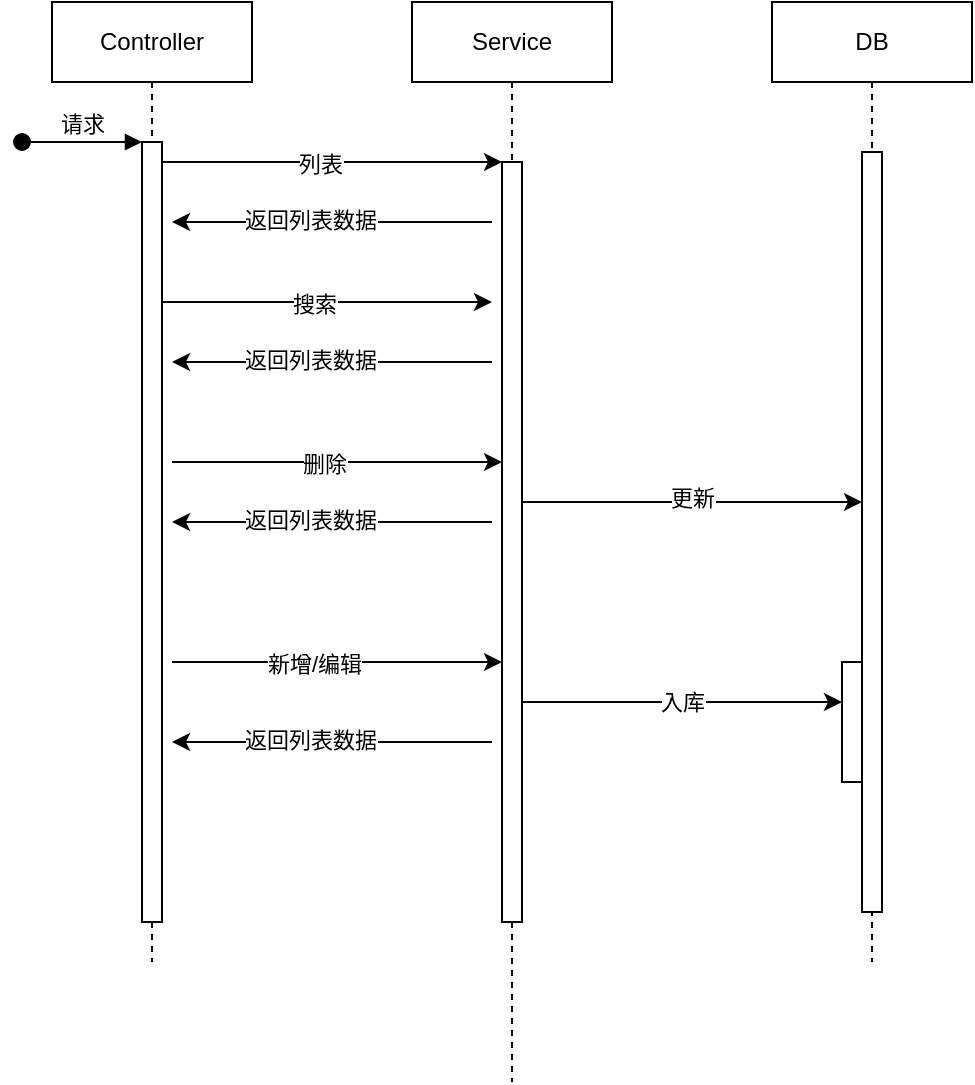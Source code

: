 <mxfile version="24.7.5">
  <diagram name="Page-1" id="2YBvvXClWsGukQMizWep">
    <mxGraphModel dx="1173" dy="629" grid="1" gridSize="10" guides="1" tooltips="1" connect="1" arrows="1" fold="1" page="1" pageScale="1" pageWidth="850" pageHeight="1100" math="0" shadow="0">
      <root>
        <mxCell id="0" />
        <mxCell id="1" parent="0" />
        <mxCell id="v-orQB6IpbNl3rFchHiG-1" value="Controller" style="shape=umlLifeline;perimeter=lifelinePerimeter;whiteSpace=wrap;html=1;container=0;dropTarget=0;collapsible=0;recursiveResize=0;outlineConnect=0;portConstraint=eastwest;newEdgeStyle={&quot;edgeStyle&quot;:&quot;elbowEdgeStyle&quot;,&quot;elbow&quot;:&quot;vertical&quot;,&quot;curved&quot;:0,&quot;rounded&quot;:0};" vertex="1" parent="1">
          <mxGeometry x="40" y="40" width="100" height="480" as="geometry" />
        </mxCell>
        <mxCell id="v-orQB6IpbNl3rFchHiG-2" value="" style="html=1;points=[];perimeter=orthogonalPerimeter;outlineConnect=0;targetShapes=umlLifeline;portConstraint=eastwest;newEdgeStyle={&quot;edgeStyle&quot;:&quot;elbowEdgeStyle&quot;,&quot;elbow&quot;:&quot;vertical&quot;,&quot;curved&quot;:0,&quot;rounded&quot;:0};" vertex="1" parent="v-orQB6IpbNl3rFchHiG-1">
          <mxGeometry x="45" y="70" width="10" height="390" as="geometry" />
        </mxCell>
        <mxCell id="v-orQB6IpbNl3rFchHiG-3" value="请求" style="html=1;verticalAlign=bottom;startArrow=oval;endArrow=block;startSize=8;edgeStyle=elbowEdgeStyle;elbow=vertical;curved=0;rounded=0;" edge="1" parent="v-orQB6IpbNl3rFchHiG-1" target="v-orQB6IpbNl3rFchHiG-2">
          <mxGeometry relative="1" as="geometry">
            <mxPoint x="-15" y="70" as="sourcePoint" />
          </mxGeometry>
        </mxCell>
        <mxCell id="v-orQB6IpbNl3rFchHiG-4" value="Service" style="shape=umlLifeline;perimeter=lifelinePerimeter;whiteSpace=wrap;html=1;container=0;dropTarget=0;collapsible=0;recursiveResize=0;outlineConnect=0;portConstraint=eastwest;newEdgeStyle={&quot;edgeStyle&quot;:&quot;elbowEdgeStyle&quot;,&quot;elbow&quot;:&quot;vertical&quot;,&quot;curved&quot;:0,&quot;rounded&quot;:0};" vertex="1" parent="1">
          <mxGeometry x="220" y="40" width="100" height="540" as="geometry" />
        </mxCell>
        <mxCell id="v-orQB6IpbNl3rFchHiG-5" value="" style="html=1;points=[];perimeter=orthogonalPerimeter;outlineConnect=0;targetShapes=umlLifeline;portConstraint=eastwest;newEdgeStyle={&quot;edgeStyle&quot;:&quot;elbowEdgeStyle&quot;,&quot;elbow&quot;:&quot;vertical&quot;,&quot;curved&quot;:0,&quot;rounded&quot;:0};" vertex="1" parent="v-orQB6IpbNl3rFchHiG-4">
          <mxGeometry x="45" y="80" width="10" height="380" as="geometry" />
        </mxCell>
        <mxCell id="v-orQB6IpbNl3rFchHiG-6" value="" style="endArrow=classic;html=1;rounded=0;" edge="1" parent="1" source="v-orQB6IpbNl3rFchHiG-2">
          <mxGeometry width="50" height="50" relative="1" as="geometry">
            <mxPoint x="400" y="250" as="sourcePoint" />
            <mxPoint x="260" y="190" as="targetPoint" />
          </mxGeometry>
        </mxCell>
        <mxCell id="v-orQB6IpbNl3rFchHiG-7" value="搜索" style="edgeLabel;html=1;align=center;verticalAlign=middle;resizable=0;points=[];" vertex="1" connectable="0" parent="v-orQB6IpbNl3rFchHiG-6">
          <mxGeometry x="-0.079" y="-1" relative="1" as="geometry">
            <mxPoint as="offset" />
          </mxGeometry>
        </mxCell>
        <mxCell id="v-orQB6IpbNl3rFchHiG-8" value="" style="endArrow=classic;html=1;rounded=0;fontSize=17;" edge="1" parent="1" source="v-orQB6IpbNl3rFchHiG-2">
          <mxGeometry width="50" height="50" relative="1" as="geometry">
            <mxPoint x="100" y="120" as="sourcePoint" />
            <mxPoint x="265" y="120" as="targetPoint" />
          </mxGeometry>
        </mxCell>
        <mxCell id="v-orQB6IpbNl3rFchHiG-9" value="列表" style="edgeLabel;html=1;align=center;verticalAlign=middle;resizable=0;points=[];" vertex="1" connectable="0" parent="v-orQB6IpbNl3rFchHiG-8">
          <mxGeometry x="-0.079" y="-1" relative="1" as="geometry">
            <mxPoint as="offset" />
          </mxGeometry>
        </mxCell>
        <mxCell id="v-orQB6IpbNl3rFchHiG-10" value="" style="endArrow=classic;html=1;rounded=0;" edge="1" parent="1">
          <mxGeometry width="50" height="50" relative="1" as="geometry">
            <mxPoint x="260" y="150" as="sourcePoint" />
            <mxPoint x="100" y="150" as="targetPoint" />
          </mxGeometry>
        </mxCell>
        <mxCell id="v-orQB6IpbNl3rFchHiG-11" value="返回列表数据" style="edgeLabel;html=1;align=center;verticalAlign=middle;resizable=0;points=[];" vertex="1" connectable="0" parent="v-orQB6IpbNl3rFchHiG-10">
          <mxGeometry x="0.138" y="-1" relative="1" as="geometry">
            <mxPoint as="offset" />
          </mxGeometry>
        </mxCell>
        <mxCell id="v-orQB6IpbNl3rFchHiG-12" value="" style="endArrow=classic;html=1;rounded=0;" edge="1" parent="1">
          <mxGeometry width="50" height="50" relative="1" as="geometry">
            <mxPoint x="260" y="220" as="sourcePoint" />
            <mxPoint x="100" y="220" as="targetPoint" />
          </mxGeometry>
        </mxCell>
        <mxCell id="v-orQB6IpbNl3rFchHiG-13" value="返回列表数据" style="edgeLabel;html=1;align=center;verticalAlign=middle;resizable=0;points=[];" vertex="1" connectable="0" parent="v-orQB6IpbNl3rFchHiG-12">
          <mxGeometry x="0.138" y="-1" relative="1" as="geometry">
            <mxPoint as="offset" />
          </mxGeometry>
        </mxCell>
        <mxCell id="v-orQB6IpbNl3rFchHiG-14" value="DB" style="shape=umlLifeline;perimeter=lifelinePerimeter;whiteSpace=wrap;html=1;container=0;dropTarget=0;collapsible=0;recursiveResize=0;outlineConnect=0;portConstraint=eastwest;newEdgeStyle={&quot;edgeStyle&quot;:&quot;elbowEdgeStyle&quot;,&quot;elbow&quot;:&quot;vertical&quot;,&quot;curved&quot;:0,&quot;rounded&quot;:0};" vertex="1" parent="1">
          <mxGeometry x="400" y="40" width="100" height="480" as="geometry" />
        </mxCell>
        <mxCell id="v-orQB6IpbNl3rFchHiG-15" value="" style="html=1;points=[];perimeter=orthogonalPerimeter;outlineConnect=0;targetShapes=umlLifeline;portConstraint=eastwest;newEdgeStyle={&quot;edgeStyle&quot;:&quot;elbowEdgeStyle&quot;,&quot;elbow&quot;:&quot;vertical&quot;,&quot;curved&quot;:0,&quot;rounded&quot;:0};" vertex="1" parent="v-orQB6IpbNl3rFchHiG-14">
          <mxGeometry x="45" y="75" width="10" height="380" as="geometry" />
        </mxCell>
        <mxCell id="v-orQB6IpbNl3rFchHiG-16" value="" style="html=1;points=[];perimeter=orthogonalPerimeter;outlineConnect=0;targetShapes=umlLifeline;portConstraint=eastwest;newEdgeStyle={&quot;edgeStyle&quot;:&quot;elbowEdgeStyle&quot;,&quot;elbow&quot;:&quot;vertical&quot;,&quot;curved&quot;:0,&quot;rounded&quot;:0};" vertex="1" parent="v-orQB6IpbNl3rFchHiG-14">
          <mxGeometry x="35" y="330" width="10" height="60" as="geometry" />
        </mxCell>
        <mxCell id="v-orQB6IpbNl3rFchHiG-17" value="" style="endArrow=classic;html=1;rounded=0;" edge="1" parent="1">
          <mxGeometry width="50" height="50" relative="1" as="geometry">
            <mxPoint x="100" y="270" as="sourcePoint" />
            <mxPoint x="265" y="270" as="targetPoint" />
          </mxGeometry>
        </mxCell>
        <mxCell id="v-orQB6IpbNl3rFchHiG-18" value="删除" style="edgeLabel;html=1;align=center;verticalAlign=middle;resizable=0;points=[];" vertex="1" connectable="0" parent="v-orQB6IpbNl3rFchHiG-17">
          <mxGeometry x="-0.079" y="-1" relative="1" as="geometry">
            <mxPoint as="offset" />
          </mxGeometry>
        </mxCell>
        <mxCell id="v-orQB6IpbNl3rFchHiG-19" value="" style="edgeStyle=elbowEdgeStyle;rounded=0;orthogonalLoop=1;jettySize=auto;html=1;elbow=vertical;curved=0;" edge="1" parent="1" source="v-orQB6IpbNl3rFchHiG-5" target="v-orQB6IpbNl3rFchHiG-15">
          <mxGeometry relative="1" as="geometry">
            <Array as="points">
              <mxPoint x="350" y="290" />
            </Array>
          </mxGeometry>
        </mxCell>
        <mxCell id="v-orQB6IpbNl3rFchHiG-20" value="更新" style="edgeLabel;html=1;align=center;verticalAlign=middle;resizable=0;points=[];" vertex="1" connectable="0" parent="v-orQB6IpbNl3rFchHiG-19">
          <mxGeometry x="0.412" y="2" relative="1" as="geometry">
            <mxPoint x="-35" as="offset" />
          </mxGeometry>
        </mxCell>
        <mxCell id="v-orQB6IpbNl3rFchHiG-21" value="" style="endArrow=classic;html=1;rounded=0;" edge="1" parent="1">
          <mxGeometry width="50" height="50" relative="1" as="geometry">
            <mxPoint x="260" y="300" as="sourcePoint" />
            <mxPoint x="100" y="300" as="targetPoint" />
          </mxGeometry>
        </mxCell>
        <mxCell id="v-orQB6IpbNl3rFchHiG-22" value="返回列表数据" style="edgeLabel;html=1;align=center;verticalAlign=middle;resizable=0;points=[];" vertex="1" connectable="0" parent="v-orQB6IpbNl3rFchHiG-21">
          <mxGeometry x="0.138" y="-1" relative="1" as="geometry">
            <mxPoint as="offset" />
          </mxGeometry>
        </mxCell>
        <mxCell id="v-orQB6IpbNl3rFchHiG-23" value="" style="endArrow=classic;html=1;rounded=0;" edge="1" parent="1">
          <mxGeometry width="50" height="50" relative="1" as="geometry">
            <mxPoint x="100" y="370" as="sourcePoint" />
            <mxPoint x="265" y="370" as="targetPoint" />
          </mxGeometry>
        </mxCell>
        <mxCell id="v-orQB6IpbNl3rFchHiG-24" value="新增/编辑" style="edgeLabel;html=1;align=center;verticalAlign=middle;resizable=0;points=[];" vertex="1" connectable="0" parent="v-orQB6IpbNl3rFchHiG-23">
          <mxGeometry x="-0.079" y="-1" relative="1" as="geometry">
            <mxPoint x="-5" as="offset" />
          </mxGeometry>
        </mxCell>
        <mxCell id="v-orQB6IpbNl3rFchHiG-25" value="入库" style="edgeStyle=elbowEdgeStyle;rounded=0;orthogonalLoop=1;jettySize=auto;html=1;elbow=vertical;curved=0;" edge="1" parent="1" source="v-orQB6IpbNl3rFchHiG-5" target="v-orQB6IpbNl3rFchHiG-16">
          <mxGeometry relative="1" as="geometry">
            <Array as="points">
              <mxPoint x="320" y="390" />
            </Array>
          </mxGeometry>
        </mxCell>
        <mxCell id="v-orQB6IpbNl3rFchHiG-26" value="" style="endArrow=classic;html=1;rounded=0;" edge="1" parent="1">
          <mxGeometry width="50" height="50" relative="1" as="geometry">
            <mxPoint x="260" y="410" as="sourcePoint" />
            <mxPoint x="100" y="410" as="targetPoint" />
          </mxGeometry>
        </mxCell>
        <mxCell id="v-orQB6IpbNl3rFchHiG-27" value="返回列表数据" style="edgeLabel;html=1;align=center;verticalAlign=middle;resizable=0;points=[];" vertex="1" connectable="0" parent="v-orQB6IpbNl3rFchHiG-26">
          <mxGeometry x="0.138" y="-1" relative="1" as="geometry">
            <mxPoint as="offset" />
          </mxGeometry>
        </mxCell>
      </root>
    </mxGraphModel>
  </diagram>
</mxfile>
